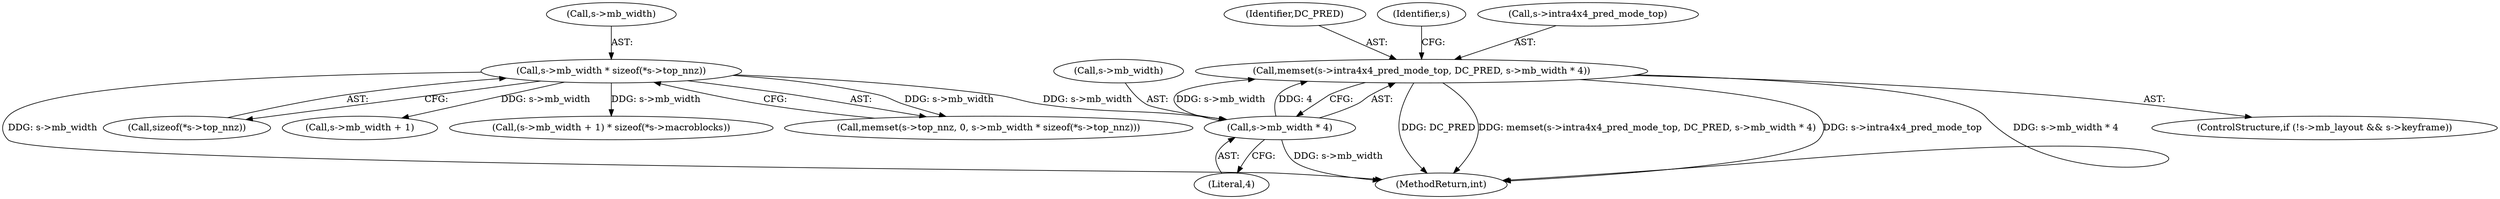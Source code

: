 digraph "0_FFmpeg_6b5d3fb26fb4be48e4966e4b1d97c2165538d4ef@API" {
"1000610" [label="(Call,memset(s->intra4x4_pred_mode_top, DC_PRED, s->mb_width * 4))"];
"1000615" [label="(Call,s->mb_width * 4)"];
"1000563" [label="(Call,s->mb_width * sizeof(*s->top_nnz))"];
"1000611" [label="(Call,s->intra4x4_pred_mode_top)"];
"1000619" [label="(Literal,4)"];
"1000616" [label="(Call,s->mb_width)"];
"1000563" [label="(Call,s->mb_width * sizeof(*s->top_nnz))"];
"1000567" [label="(Call,sizeof(*s->top_nnz))"];
"1000610" [label="(Call,memset(s->intra4x4_pred_mode_top, DC_PRED, s->mb_width * 4))"];
"1000564" [label="(Call,s->mb_width)"];
"1000590" [label="(Call,(s->mb_width + 1) * sizeof(*s->macroblocks))"];
"1000614" [label="(Identifier,DC_PRED)"];
"1000877" [label="(MethodReturn,int)"];
"1000558" [label="(Call,memset(s->top_nnz, 0, s->mb_width * sizeof(*s->top_nnz)))"];
"1000622" [label="(Identifier,s)"];
"1000591" [label="(Call,s->mb_width + 1)"];
"1000601" [label="(ControlStructure,if (!s->mb_layout && s->keyframe))"];
"1000615" [label="(Call,s->mb_width * 4)"];
"1000610" -> "1000601"  [label="AST: "];
"1000610" -> "1000615"  [label="CFG: "];
"1000611" -> "1000610"  [label="AST: "];
"1000614" -> "1000610"  [label="AST: "];
"1000615" -> "1000610"  [label="AST: "];
"1000622" -> "1000610"  [label="CFG: "];
"1000610" -> "1000877"  [label="DDG: DC_PRED"];
"1000610" -> "1000877"  [label="DDG: memset(s->intra4x4_pred_mode_top, DC_PRED, s->mb_width * 4)"];
"1000610" -> "1000877"  [label="DDG: s->intra4x4_pred_mode_top"];
"1000610" -> "1000877"  [label="DDG: s->mb_width * 4"];
"1000615" -> "1000610"  [label="DDG: s->mb_width"];
"1000615" -> "1000610"  [label="DDG: 4"];
"1000615" -> "1000619"  [label="CFG: "];
"1000616" -> "1000615"  [label="AST: "];
"1000619" -> "1000615"  [label="AST: "];
"1000615" -> "1000877"  [label="DDG: s->mb_width"];
"1000563" -> "1000615"  [label="DDG: s->mb_width"];
"1000563" -> "1000558"  [label="AST: "];
"1000563" -> "1000567"  [label="CFG: "];
"1000564" -> "1000563"  [label="AST: "];
"1000567" -> "1000563"  [label="AST: "];
"1000558" -> "1000563"  [label="CFG: "];
"1000563" -> "1000877"  [label="DDG: s->mb_width"];
"1000563" -> "1000558"  [label="DDG: s->mb_width"];
"1000563" -> "1000590"  [label="DDG: s->mb_width"];
"1000563" -> "1000591"  [label="DDG: s->mb_width"];
}
